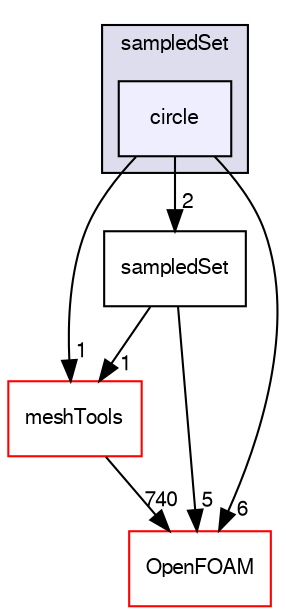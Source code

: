 digraph "src/sampling/sampledSet/circle" {
  bgcolor=transparent;
  compound=true
  node [ fontsize="10", fontname="FreeSans"];
  edge [ labelfontsize="10", labelfontname="FreeSans"];
  subgraph clusterdir_8b5e667856203d1590a744034ba627a3 {
    graph [ bgcolor="#ddddee", pencolor="black", label="sampledSet" fontname="FreeSans", fontsize="10", URL="dir_8b5e667856203d1590a744034ba627a3.html"]
  dir_bd0673d212c935294c69554f4faaad73 [shape=box, label="circle", style="filled", fillcolor="#eeeeff", pencolor="black", URL="dir_bd0673d212c935294c69554f4faaad73.html"];
  }
  dir_ae30ad0bef50cf391b24c614251bb9fd [shape=box label="meshTools" color="red" URL="dir_ae30ad0bef50cf391b24c614251bb9fd.html"];
  dir_548bfa904a2e5ae4da728d756cdd2146 [shape=box label="sampledSet" URL="dir_548bfa904a2e5ae4da728d756cdd2146.html"];
  dir_c5473ff19b20e6ec4dfe5c310b3778a8 [shape=box label="OpenFOAM" color="red" URL="dir_c5473ff19b20e6ec4dfe5c310b3778a8.html"];
  dir_bd0673d212c935294c69554f4faaad73->dir_ae30ad0bef50cf391b24c614251bb9fd [headlabel="1", labeldistance=1.5 headhref="dir_002434_001560.html"];
  dir_bd0673d212c935294c69554f4faaad73->dir_548bfa904a2e5ae4da728d756cdd2146 [headlabel="2", labeldistance=1.5 headhref="dir_002434_002442.html"];
  dir_bd0673d212c935294c69554f4faaad73->dir_c5473ff19b20e6ec4dfe5c310b3778a8 [headlabel="6", labeldistance=1.5 headhref="dir_002434_001706.html"];
  dir_ae30ad0bef50cf391b24c614251bb9fd->dir_c5473ff19b20e6ec4dfe5c310b3778a8 [headlabel="740", labeldistance=1.5 headhref="dir_001560_001706.html"];
  dir_548bfa904a2e5ae4da728d756cdd2146->dir_ae30ad0bef50cf391b24c614251bb9fd [headlabel="1", labeldistance=1.5 headhref="dir_002442_001560.html"];
  dir_548bfa904a2e5ae4da728d756cdd2146->dir_c5473ff19b20e6ec4dfe5c310b3778a8 [headlabel="5", labeldistance=1.5 headhref="dir_002442_001706.html"];
}
